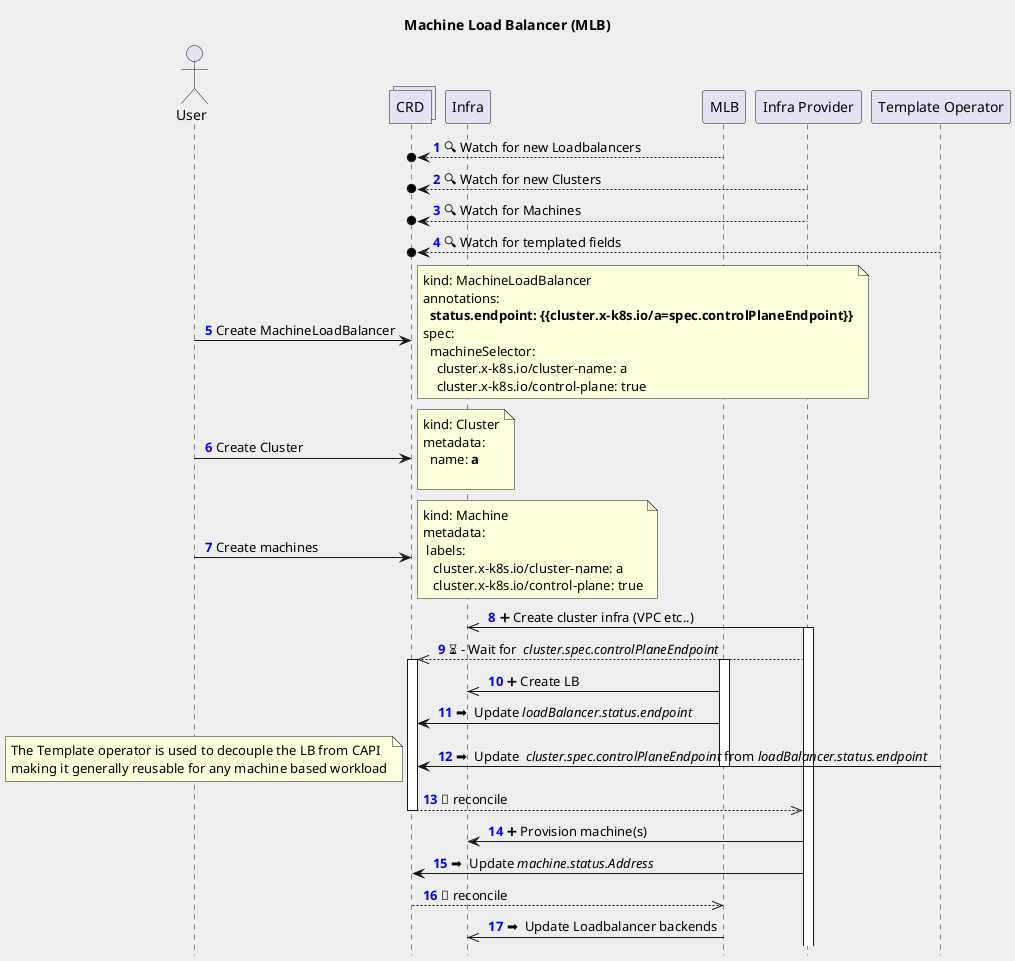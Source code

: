 @startuml
title Machine Load Balancer (MLB)
autonumber "<font color=blue><b> "
actor User

' -- GROUPS START ---


collections "CRD"
participant "Infra"
participant "MLB"
participant "Infra Provider"
participant "Template Operator"
skinparam backgroundColor #EEEEEE

' -- GROUPS END ---

"CRD" o<-- "MLB": 🔍 Watch for new Loadbalancers
"CRD" o<-- "Infra Provider": 🔍 Watch for new Clusters
"CRD" o<-- "Infra Provider": 🔍 Watch for Machines
"CRD" o<-- "Template Operator": 🔍 Watch for templated fields
User->"CRD":Create MachineLoadBalancer
note right: kind: MachineLoadBalancer\nannotations:\n  <b>status.endpoint: {{cluster.x-k8s.io/a=spec.controlPlaneEndpoint}}</b>\nspec:\n  machineSelector: \n    cluster.x-k8s.io/cluster-name: a\n    cluster.x-k8s.io/control-plane: true
User->"CRD":Create Cluster
note right: kind: Cluster\nmetadata:\n  name: <b>a\n
User -> CRD: Create machines
note right: kind: Machine\nmetadata:\n labels: \n   cluster.x-k8s.io/cluster-name: a\n   cluster.x-k8s.io/control-plane: true


"Infra Provider" ->> "Infra": ➕ Create cluster infra (VPC etc..)
activate "Infra Provider"

"Infra Provider" -->> CRD: ⏳ - Wait for <i> cluster.spec.controlPlaneEndpoint
activate CRD

activate "MLB"
"MLB" ->> "Infra": ➕ Create LB
"MLB" -> "CRD": ➡  Update <i>loadBalancer.status.endpoint
"Template Operator" -> CRD: ➡  Update <i> cluster.spec.controlPlaneEndpoint</i> from <i>loadBalancer.status.endpoint
note left: The Template operator is used to decouple the LB from CAPI\nmaking it generally reusable for any machine based workload
deactivate "MLB"
CRD -->>"Infra Provider": 🔄 reconcile
deactivate CRD
"Infra Provider" -> "Infra": ➕ Provision machine(s)
"Infra Provider" -> "CRD": ➡  Update <i>machine.status.Address

CRD -->>"MLB": 🔄 reconcile
"MLB" ->> "Infra": ➡  Update Loadbalancer backends
hide footbox
@enduml
